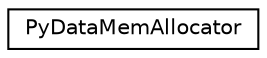 digraph "Graphical Class Hierarchy"
{
 // LATEX_PDF_SIZE
  edge [fontname="Helvetica",fontsize="10",labelfontname="Helvetica",labelfontsize="10"];
  node [fontname="Helvetica",fontsize="10",shape=record];
  rankdir="LR";
  Node0 [label="PyDataMemAllocator",height=0.2,width=0.4,color="black", fillcolor="white", style="filled",URL="$structPyDataMemAllocator.html",tooltip=" "];
}
